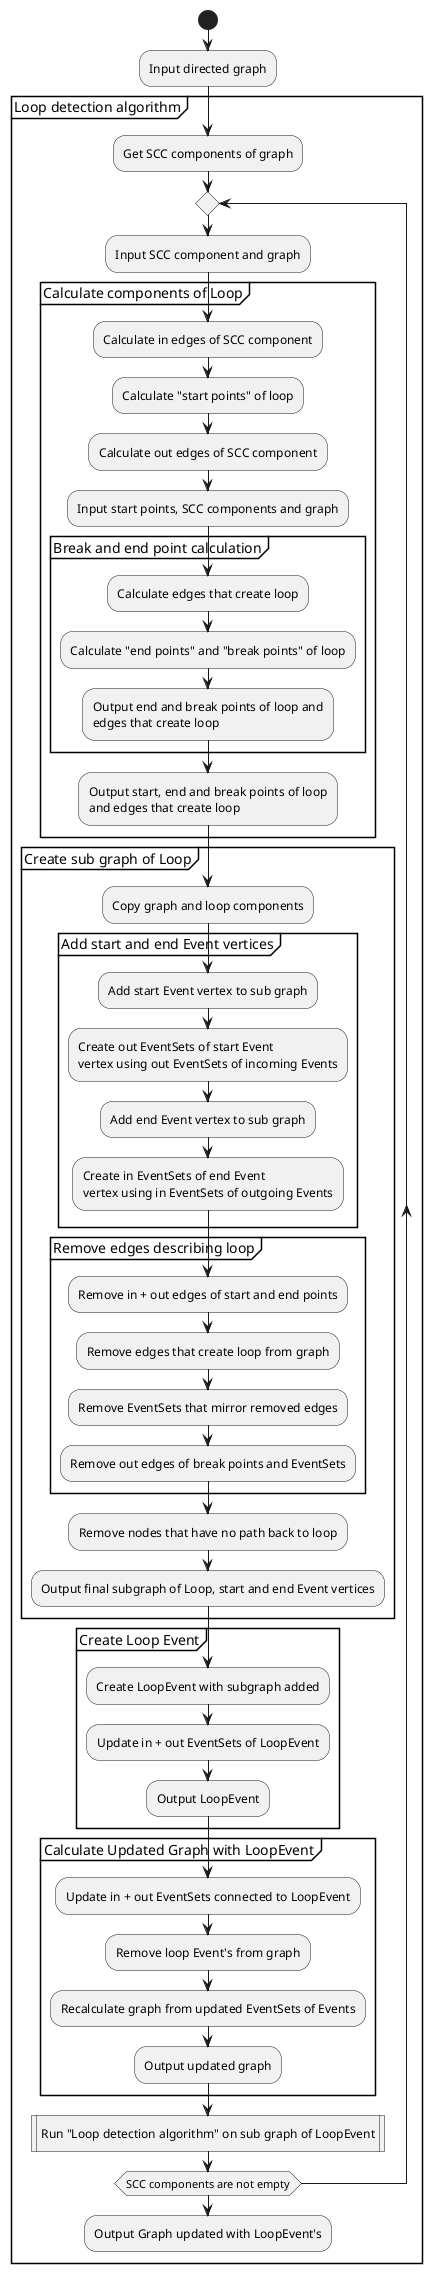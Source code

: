 @startuml
    start
    label loop_detection_algorithm
    :Input directed graph;
    partition "Loop detection algorithm" {
        :Get SCC components of graph;
        repeat
            :Input SCC component and graph;
            partition "Calculate components of Loop" {
                :Calculate in edges of SCC component;
                :Calculate "start points" of loop;
                :Calculate out edges of SCC component;
                :Input start points, SCC components and graph;
                partition "Break and end point calculation" {
                    :Calculate edges that create loop;
                    :Calculate "end points" and "break points" of loop;
                    :Output end and break points of loop and\nedges that create loop;
                }
                :Output start, end and break points of loop\nand edges that create loop;
            }
            partition "Create sub graph of Loop" {
                :Copy graph and loop components;
                partition "Add start and end Event vertices" {
                    :Add start Event vertex to sub graph;
                    :Create out EventSets of start Event\nvertex using out EventSets of incoming Events;
                    :Add end Event vertex to sub graph;
                    :Create in EventSets of end Event\nvertex using in EventSets of outgoing Events;
                }
                partition "Remove edges describing loop" {
                    :Remove in + out edges of start and end points;
                    :Remove edges that create loop from graph;
                    :Remove EventSets that mirror removed edges;
                    :Remove out edges of break points and EventSets; 
                }
                :Remove nodes that have no path back to loop;
                :Output final subgraph of Loop, start and end Event vertices;
            }
            partition "Create Loop Event" {
                :Create LoopEvent with subgraph added;
                :Update in + out EventSets of LoopEvent;
                :Output LoopEvent;
            }
            partition "Calculate Updated Graph with LoopEvent" {
                :Update in + out EventSets connected to LoopEvent;
                :Remove loop Event's from graph;
                :Recalculate graph from updated EventSets of Events;
                :Output updated graph;
            }
            :Run "Loop detection algorithm" on sub graph of LoopEvent|
        repeat while (SCC components are not empty)
        :Output Graph updated with LoopEvent's;
    }
@enduml